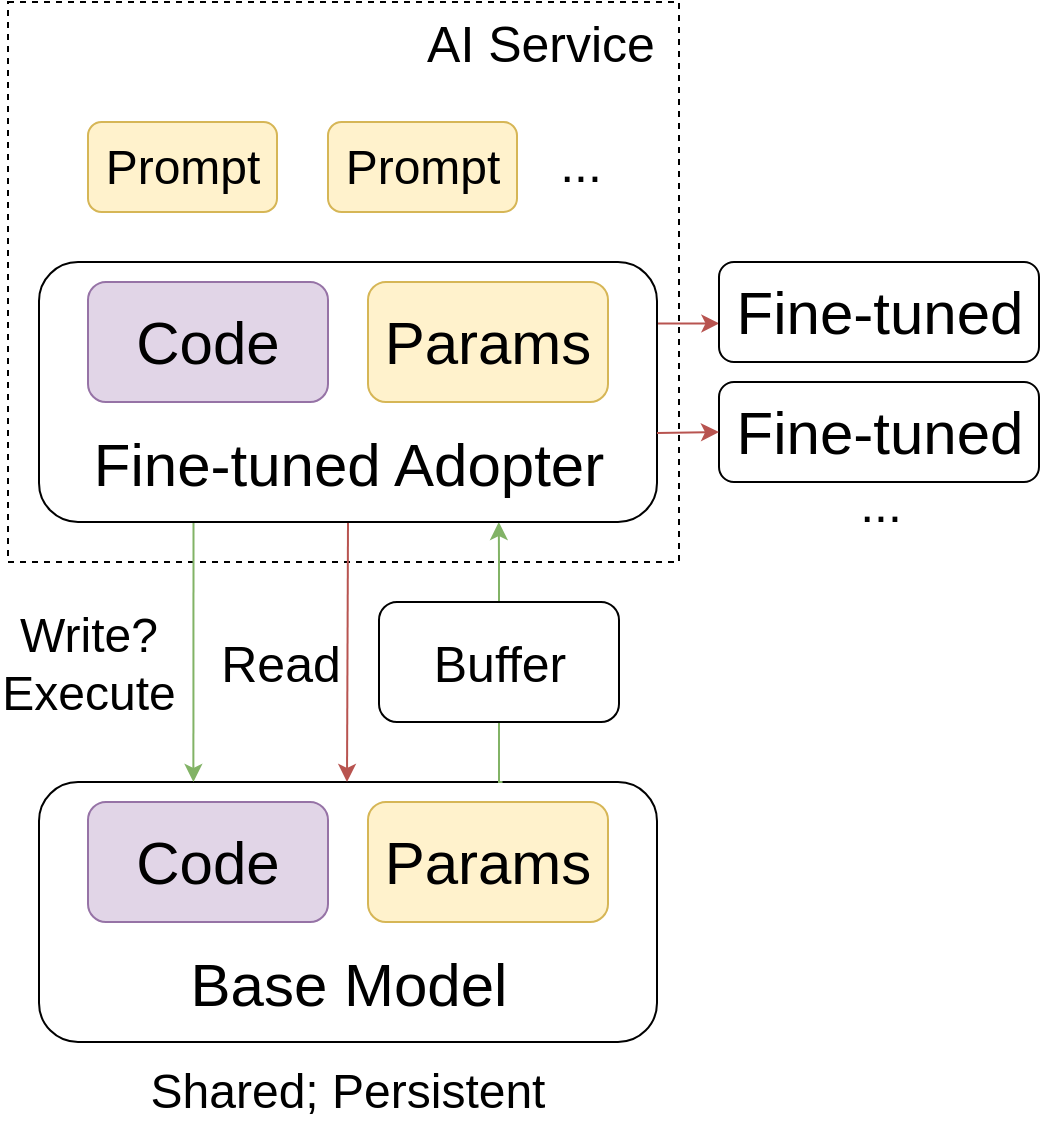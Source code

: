 <mxfile version="24.4.4" type="github">
  <diagram name="Page-1" id="tVlb1hCqaPR-rbHtqW7a">
    <mxGraphModel dx="1755" dy="1054" grid="1" gridSize="10" guides="1" tooltips="1" connect="1" arrows="1" fold="1" page="1" pageScale="1" pageWidth="827" pageHeight="1169" math="0" shadow="0">
      <root>
        <mxCell id="0" />
        <mxCell id="1" parent="0" />
        <mxCell id="DMK1qTnUyBnig59ltbHP-12" value="" style="rounded=0;whiteSpace=wrap;html=1;fillColor=none;dashed=1;" vertex="1" parent="1">
          <mxGeometry x="180" y="530" width="335.5" height="280" as="geometry" />
        </mxCell>
        <mxCell id="DMK1qTnUyBnig59ltbHP-24" style="edgeStyle=orthogonalEdgeStyle;rounded=0;orthogonalLoop=1;jettySize=auto;html=1;entryX=0.744;entryY=1;entryDx=0;entryDy=0;exitX=0.5;exitY=0;exitDx=0;exitDy=0;entryPerimeter=0;fillColor=#d5e8d4;strokeColor=#82b366;" edge="1" parent="1" source="DMK1qTnUyBnig59ltbHP-28" target="DMK1qTnUyBnig59ltbHP-8">
          <mxGeometry relative="1" as="geometry">
            <Array as="points" />
          </mxGeometry>
        </mxCell>
        <mxCell id="DMK1qTnUyBnig59ltbHP-2" value="&lt;div&gt;&lt;font style=&quot;font-size: 30px;&quot;&gt;&lt;br&gt;&lt;/font&gt;&lt;/div&gt;&lt;font style=&quot;font-size: 30px;&quot;&gt;&lt;div&gt;&lt;font style=&quot;font-size: 30px;&quot;&gt;&lt;br&gt;&lt;/font&gt;&lt;/div&gt;Base Model&lt;/font&gt;" style="rounded=1;whiteSpace=wrap;html=1;fillColor=none;" vertex="1" parent="1">
          <mxGeometry x="195.5" y="920" width="309" height="130" as="geometry" />
        </mxCell>
        <mxCell id="DMK1qTnUyBnig59ltbHP-5" value="&lt;font style=&quot;font-size: 30px;&quot;&gt;Code&lt;/font&gt;" style="rounded=1;whiteSpace=wrap;html=1;fillColor=#e1d5e7;strokeColor=#9673a6;" vertex="1" parent="1">
          <mxGeometry x="220" y="930" width="120" height="60" as="geometry" />
        </mxCell>
        <mxCell id="DMK1qTnUyBnig59ltbHP-6" value="&lt;font style=&quot;font-size: 30px;&quot;&gt;Params&lt;/font&gt;" style="rounded=1;whiteSpace=wrap;html=1;fillColor=#fff2cc;strokeColor=#d6b656;" vertex="1" parent="1">
          <mxGeometry x="360" y="930" width="120" height="60" as="geometry" />
        </mxCell>
        <mxCell id="DMK1qTnUyBnig59ltbHP-7" value="&lt;font style=&quot;font-size: 24px;&quot;&gt;Shared; Persistent&lt;/font&gt;" style="text;html=1;align=center;verticalAlign=middle;whiteSpace=wrap;rounded=0;" vertex="1" parent="1">
          <mxGeometry x="205" y="1060" width="290" height="30" as="geometry" />
        </mxCell>
        <mxCell id="DMK1qTnUyBnig59ltbHP-14" style="edgeStyle=orthogonalEdgeStyle;rounded=0;orthogonalLoop=1;jettySize=auto;html=1;entryX=0.25;entryY=0;entryDx=0;entryDy=0;exitX=0.25;exitY=1;exitDx=0;exitDy=0;fontColor=none;noLabel=1;fillColor=#d5e8d4;strokeColor=#82b366;" edge="1" parent="1" source="DMK1qTnUyBnig59ltbHP-8" target="DMK1qTnUyBnig59ltbHP-2">
          <mxGeometry relative="1" as="geometry">
            <Array as="points">
              <mxPoint x="272.5" y="920" />
            </Array>
          </mxGeometry>
        </mxCell>
        <mxCell id="DMK1qTnUyBnig59ltbHP-15" value="&lt;font style=&quot;font-size: 24px;&quot;&gt;Write?&lt;/font&gt;&lt;div&gt;&lt;span style=&quot;font-size: 24px;&quot;&gt;Execute&lt;/span&gt;&lt;/div&gt;" style="edgeLabel;html=1;align=center;verticalAlign=middle;resizable=0;points=[];labelBackgroundColor=none;" vertex="1" connectable="0" parent="DMK1qTnUyBnig59ltbHP-14">
          <mxGeometry x="-0.239" y="3" relative="1" as="geometry">
            <mxPoint x="-56" y="21" as="offset" />
          </mxGeometry>
        </mxCell>
        <mxCell id="DMK1qTnUyBnig59ltbHP-18" style="edgeStyle=orthogonalEdgeStyle;rounded=0;orthogonalLoop=1;jettySize=auto;html=1;entryX=0.75;entryY=0;entryDx=0;entryDy=0;exitX=0.5;exitY=1;exitDx=0;exitDy=0;fillColor=#f8cecc;strokeColor=#b85450;" edge="1" parent="1" source="DMK1qTnUyBnig59ltbHP-8">
          <mxGeometry relative="1" as="geometry">
            <mxPoint x="349.5" y="770" as="sourcePoint" />
            <mxPoint x="349.5" y="920" as="targetPoint" />
          </mxGeometry>
        </mxCell>
        <mxCell id="DMK1qTnUyBnig59ltbHP-19" value="&lt;font style=&quot;font-size: 25px;&quot;&gt;Read&lt;/font&gt;" style="edgeLabel;html=1;align=center;verticalAlign=middle;resizable=0;points=[];labelBackgroundColor=none;" vertex="1" connectable="0" parent="DMK1qTnUyBnig59ltbHP-18">
          <mxGeometry x="-0.629" y="2" relative="1" as="geometry">
            <mxPoint x="-36" y="46" as="offset" />
          </mxGeometry>
        </mxCell>
        <mxCell id="DMK1qTnUyBnig59ltbHP-22" style="edgeStyle=orthogonalEdgeStyle;rounded=0;orthogonalLoop=1;jettySize=auto;html=1;entryX=0.001;entryY=0.614;entryDx=0;entryDy=0;entryPerimeter=0;fillColor=#f8cecc;strokeColor=#b85450;" edge="1" parent="1" source="DMK1qTnUyBnig59ltbHP-8" target="DMK1qTnUyBnig59ltbHP-20">
          <mxGeometry relative="1" as="geometry">
            <Array as="points">
              <mxPoint x="535.5" y="690" />
            </Array>
          </mxGeometry>
        </mxCell>
        <mxCell id="DMK1qTnUyBnig59ltbHP-8" value="&lt;div&gt;&lt;font style=&quot;font-size: 30px;&quot;&gt;&lt;br&gt;&lt;/font&gt;&lt;/div&gt;&lt;font style=&quot;font-size: 30px;&quot;&gt;&lt;div&gt;&lt;font style=&quot;font-size: 30px;&quot;&gt;&lt;br&gt;&lt;/font&gt;&lt;/div&gt;Fine-tuned Adopter&lt;/font&gt;" style="rounded=1;whiteSpace=wrap;html=1;fillColor=none;" vertex="1" parent="1">
          <mxGeometry x="195.5" y="660" width="309" height="130" as="geometry" />
        </mxCell>
        <mxCell id="DMK1qTnUyBnig59ltbHP-9" value="&lt;font style=&quot;font-size: 30px;&quot;&gt;Code&lt;/font&gt;" style="rounded=1;whiteSpace=wrap;html=1;fillColor=#e1d5e7;strokeColor=#9673a6;" vertex="1" parent="1">
          <mxGeometry x="220" y="670" width="120" height="60" as="geometry" />
        </mxCell>
        <mxCell id="DMK1qTnUyBnig59ltbHP-10" value="&lt;font style=&quot;font-size: 30px;&quot;&gt;Params&lt;/font&gt;" style="rounded=1;whiteSpace=wrap;html=1;fillColor=#fff2cc;strokeColor=#d6b656;" vertex="1" parent="1">
          <mxGeometry x="360" y="670" width="120" height="60" as="geometry" />
        </mxCell>
        <mxCell id="DMK1qTnUyBnig59ltbHP-13" value="&lt;font style=&quot;font-size: 25px;&quot;&gt;...&lt;/font&gt;" style="text;html=1;align=center;verticalAlign=middle;resizable=0;points=[];autosize=1;strokeColor=none;fillColor=none;fontSize=11;" vertex="1" parent="1">
          <mxGeometry x="595.5" y="760" width="40" height="40" as="geometry" />
        </mxCell>
        <mxCell id="DMK1qTnUyBnig59ltbHP-20" value="&lt;div&gt;&lt;span style=&quot;background-color: initial; font-size: 30px;&quot;&gt;Fine-tuned&lt;/span&gt;&lt;br&gt;&lt;/div&gt;" style="rounded=1;whiteSpace=wrap;html=1;fillColor=none;" vertex="1" parent="1">
          <mxGeometry x="535.5" y="660" width="160" height="50" as="geometry" />
        </mxCell>
        <mxCell id="DMK1qTnUyBnig59ltbHP-21" value="&lt;div&gt;&lt;span style=&quot;background-color: initial; font-size: 30px;&quot;&gt;Fine-tuned&lt;/span&gt;&lt;br&gt;&lt;/div&gt;" style="rounded=1;whiteSpace=wrap;html=1;fillColor=none;" vertex="1" parent="1">
          <mxGeometry x="535.5" y="720" width="160" height="50" as="geometry" />
        </mxCell>
        <mxCell id="DMK1qTnUyBnig59ltbHP-23" style="edgeStyle=orthogonalEdgeStyle;rounded=0;orthogonalLoop=1;jettySize=auto;html=1;entryX=0;entryY=0.5;entryDx=0;entryDy=0;fillColor=#f8cecc;strokeColor=#b85450;" edge="1" parent="1" target="DMK1qTnUyBnig59ltbHP-21">
          <mxGeometry relative="1" as="geometry">
            <mxPoint x="504.5" y="745.5" as="sourcePoint" />
            <mxPoint x="535.5" y="745.5" as="targetPoint" />
            <Array as="points">
              <mxPoint x="535.5" y="745" />
            </Array>
          </mxGeometry>
        </mxCell>
        <mxCell id="DMK1qTnUyBnig59ltbHP-29" value="" style="edgeStyle=orthogonalEdgeStyle;rounded=0;orthogonalLoop=1;jettySize=auto;html=1;entryX=0.5;entryY=1;entryDx=0;entryDy=0;exitX=0.75;exitY=0;exitDx=0;exitDy=0;fillColor=#d5e8d4;strokeColor=#82b366;endArrow=none;endFill=0;" edge="1" parent="1" source="DMK1qTnUyBnig59ltbHP-2" target="DMK1qTnUyBnig59ltbHP-28">
          <mxGeometry relative="1" as="geometry">
            <mxPoint x="427.5" y="920" as="sourcePoint" />
            <mxPoint x="425.5" y="790" as="targetPoint" />
            <Array as="points">
              <mxPoint x="425.5" y="920" />
            </Array>
          </mxGeometry>
        </mxCell>
        <mxCell id="DMK1qTnUyBnig59ltbHP-28" value="&lt;font style=&quot;font-size: 25px;&quot;&gt;Buffer&lt;/font&gt;" style="rounded=1;whiteSpace=wrap;html=1;fillColor=none;" vertex="1" parent="1">
          <mxGeometry x="365.5" y="830" width="120" height="60" as="geometry" />
        </mxCell>
        <mxCell id="DMK1qTnUyBnig59ltbHP-30" value="&lt;font style=&quot;font-size: 24px;&quot;&gt;Prompt&lt;/font&gt;" style="rounded=1;whiteSpace=wrap;html=1;fillColor=#fff2cc;strokeColor=#d6b656;" vertex="1" parent="1">
          <mxGeometry x="220" y="590" width="94.5" height="45" as="geometry" />
        </mxCell>
        <mxCell id="DMK1qTnUyBnig59ltbHP-31" value="&lt;font style=&quot;font-size: 24px;&quot;&gt;Prompt&lt;/font&gt;" style="rounded=1;whiteSpace=wrap;html=1;fillColor=#fff2cc;strokeColor=#d6b656;" vertex="1" parent="1">
          <mxGeometry x="340" y="590" width="94.5" height="45" as="geometry" />
        </mxCell>
        <mxCell id="DMK1qTnUyBnig59ltbHP-33" value="&lt;font style=&quot;font-size: 25px;&quot;&gt;...&lt;/font&gt;" style="text;html=1;align=center;verticalAlign=middle;resizable=0;points=[];autosize=1;strokeColor=none;fillColor=none;fontSize=11;" vertex="1" parent="1">
          <mxGeometry x="445.5" y="590" width="40" height="40" as="geometry" />
        </mxCell>
        <mxCell id="DMK1qTnUyBnig59ltbHP-34" value="&lt;font style=&quot;font-size: 25px;&quot;&gt;AI Service&lt;/font&gt;" style="text;html=1;align=center;verticalAlign=middle;resizable=0;points=[];autosize=1;strokeColor=none;fillColor=none;" vertex="1" parent="1">
          <mxGeometry x="375.5" y="530" width="140" height="40" as="geometry" />
        </mxCell>
      </root>
    </mxGraphModel>
  </diagram>
</mxfile>
